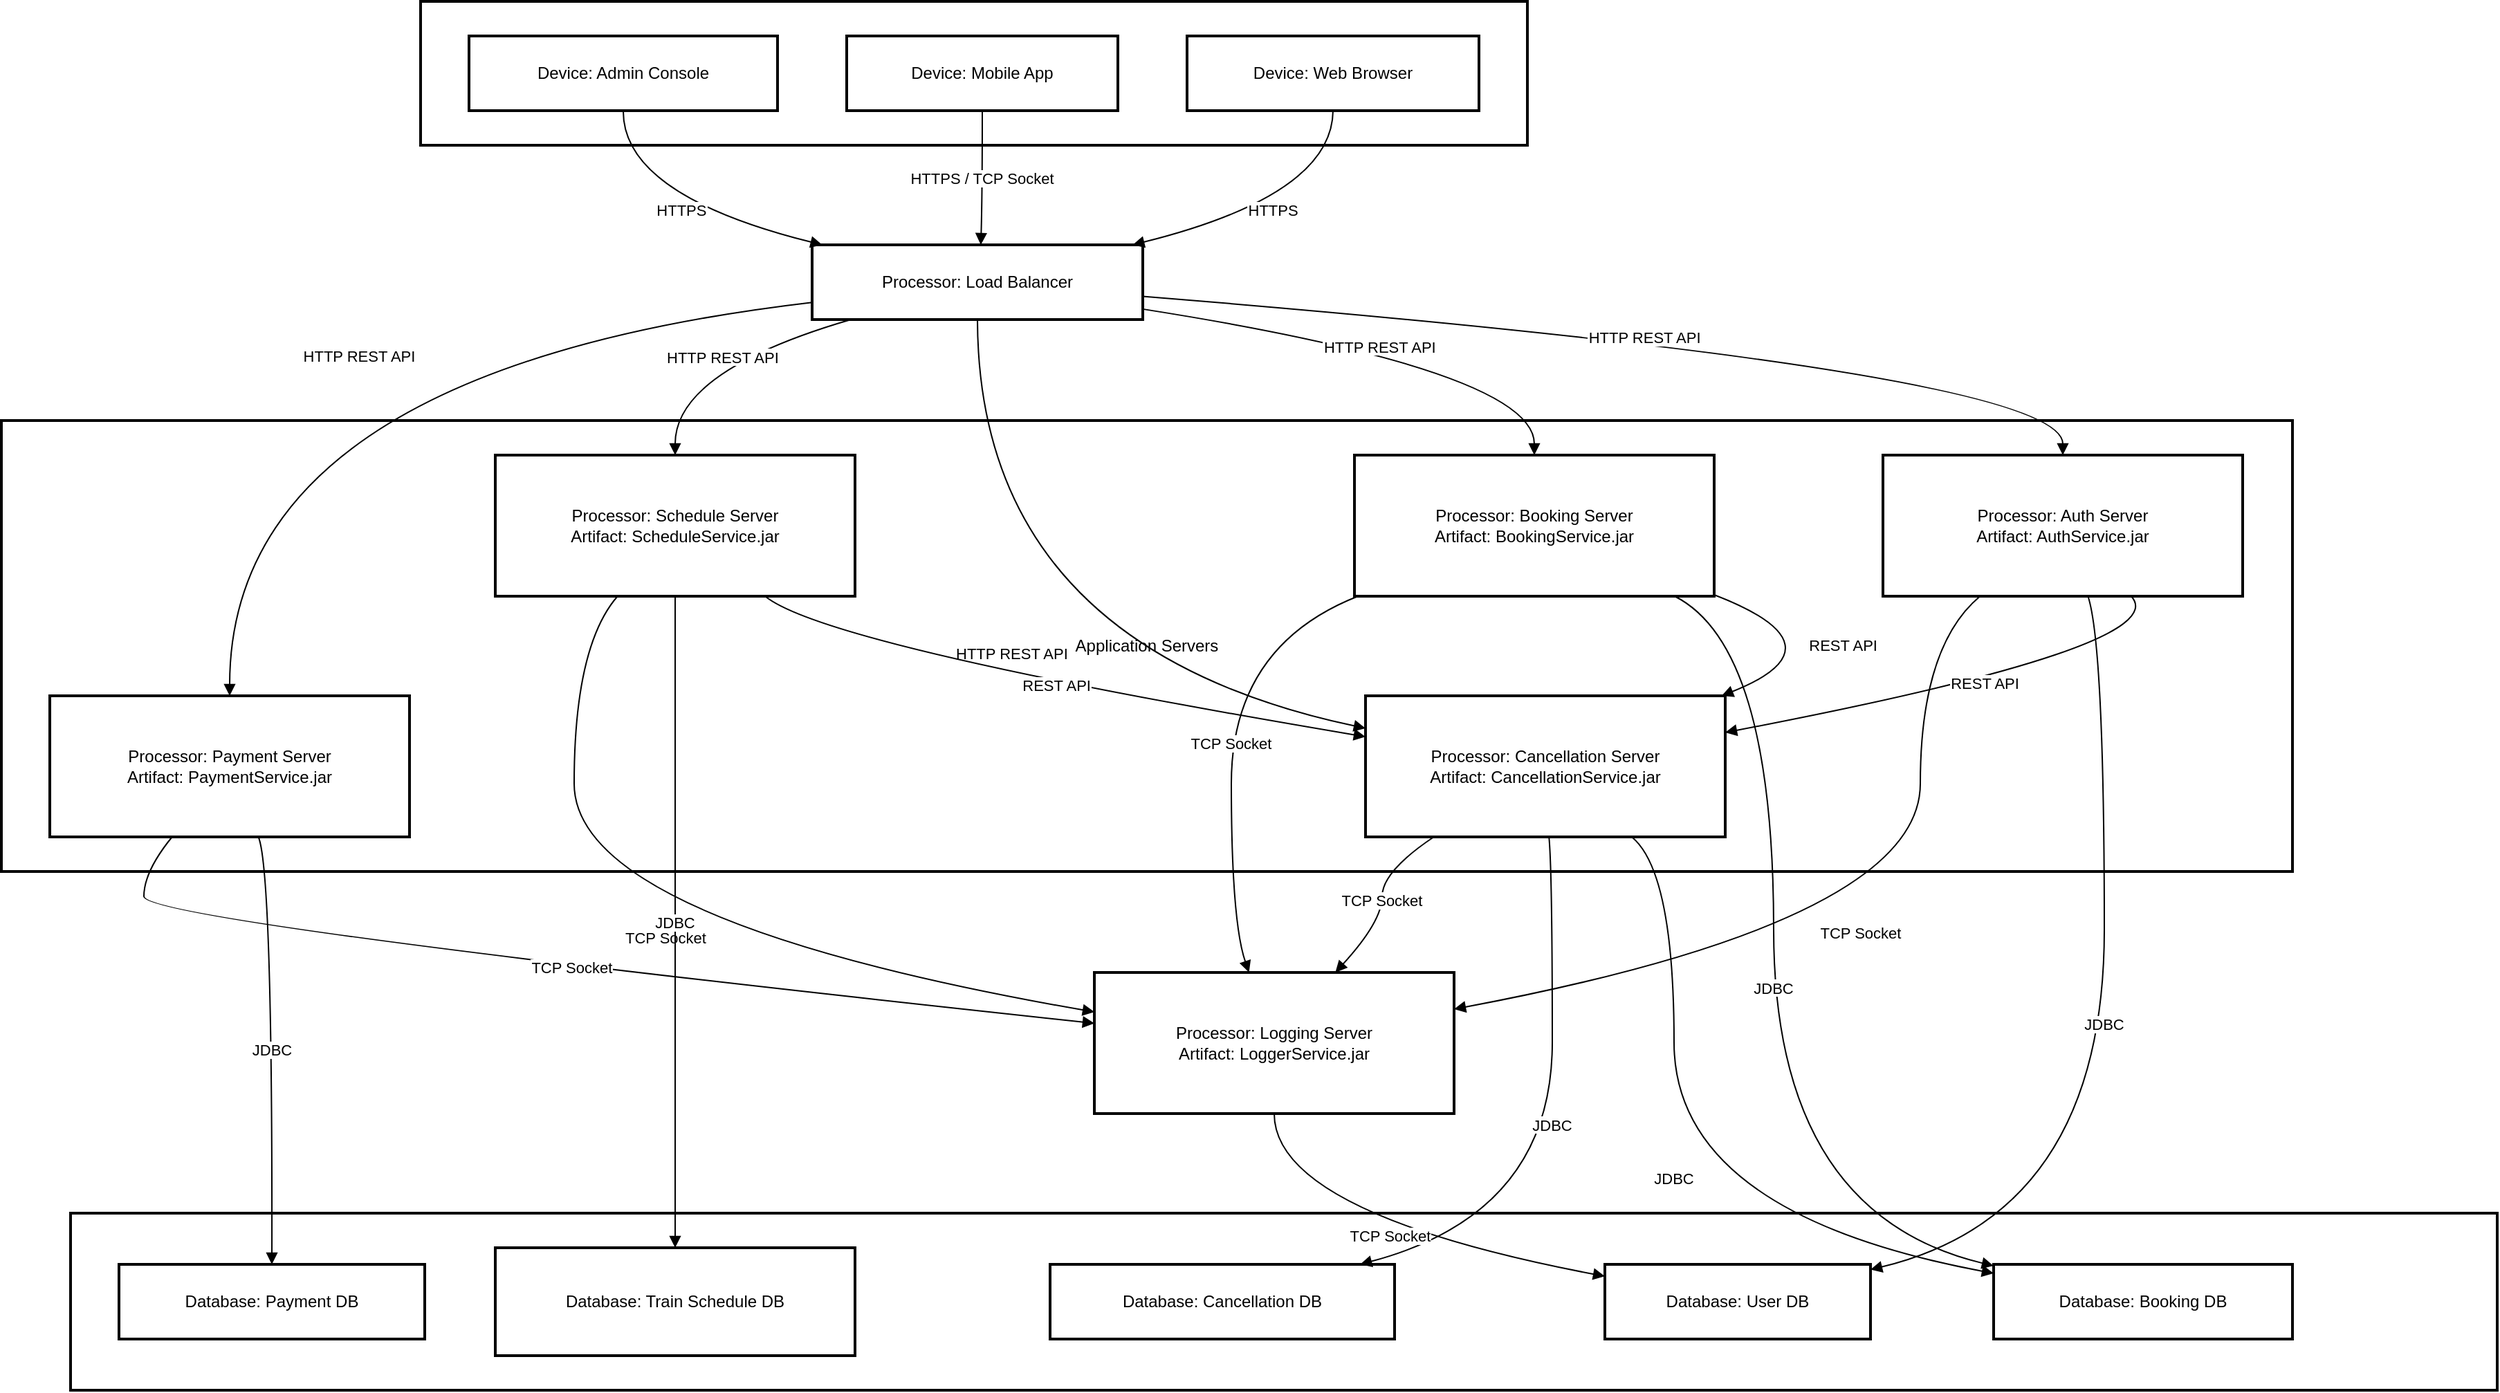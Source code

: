 <mxfile version="26.2.10">
  <diagram name="Page-1" id="qJXsmdjJy0EgPD_XHip0">
    <mxGraphModel dx="2550" dy="1264" grid="1" gridSize="10" guides="1" tooltips="1" connect="1" arrows="1" fold="1" page="1" pageScale="1" pageWidth="850" pageHeight="1100" math="0" shadow="0">
      <root>
        <mxCell id="0" />
        <mxCell id="1" parent="0" />
        <mxCell id="5-lK0yJ_A6rhtmikf1JD-1" value="Database Servers" style="whiteSpace=wrap;strokeWidth=2;" vertex="1" parent="1">
          <mxGeometry x="70" y="896" width="1754" height="128" as="geometry" />
        </mxCell>
        <mxCell id="5-lK0yJ_A6rhtmikf1JD-2" value="Application Servers" style="whiteSpace=wrap;strokeWidth=2;" vertex="1" parent="1">
          <mxGeometry x="20" y="323" width="1656" height="326" as="geometry" />
        </mxCell>
        <mxCell id="5-lK0yJ_A6rhtmikf1JD-3" value="Client: Clients" style="whiteSpace=wrap;strokeWidth=2;" vertex="1" parent="1">
          <mxGeometry x="323" y="20" width="800" height="104" as="geometry" />
        </mxCell>
        <mxCell id="5-lK0yJ_A6rhtmikf1JD-4" value="Device: Admin Console" style="whiteSpace=wrap;strokeWidth=2;" vertex="1" parent="1">
          <mxGeometry x="358" y="45" width="223" height="54" as="geometry" />
        </mxCell>
        <mxCell id="5-lK0yJ_A6rhtmikf1JD-5" value="Device: Mobile App" style="whiteSpace=wrap;strokeWidth=2;" vertex="1" parent="1">
          <mxGeometry x="631" y="45" width="196" height="54" as="geometry" />
        </mxCell>
        <mxCell id="5-lK0yJ_A6rhtmikf1JD-6" value="Device: Web Browser" style="whiteSpace=wrap;strokeWidth=2;" vertex="1" parent="1">
          <mxGeometry x="877" y="45" width="211" height="54" as="geometry" />
        </mxCell>
        <mxCell id="5-lK0yJ_A6rhtmikf1JD-7" value="Processor: Load Balancer" style="whiteSpace=wrap;strokeWidth=2;" vertex="1" parent="1">
          <mxGeometry x="606" y="196" width="239" height="54" as="geometry" />
        </mxCell>
        <mxCell id="5-lK0yJ_A6rhtmikf1JD-8" value="Processor: Payment Server&#xa;Artifact: PaymentService.jar" style="whiteSpace=wrap;strokeWidth=2;" vertex="1" parent="1">
          <mxGeometry x="55" y="522" width="260" height="102" as="geometry" />
        </mxCell>
        <mxCell id="5-lK0yJ_A6rhtmikf1JD-9" value="Processor: Schedule Server&#xa;Artifact: ScheduleService.jar" style="whiteSpace=wrap;strokeWidth=2;" vertex="1" parent="1">
          <mxGeometry x="377" y="348" width="260" height="102" as="geometry" />
        </mxCell>
        <mxCell id="5-lK0yJ_A6rhtmikf1JD-10" value="Processor: Cancellation Server&#xa;Artifact: CancellationService.jar" style="whiteSpace=wrap;strokeWidth=2;" vertex="1" parent="1">
          <mxGeometry x="1006" y="522" width="260" height="102" as="geometry" />
        </mxCell>
        <mxCell id="5-lK0yJ_A6rhtmikf1JD-11" value="Processor: Booking Server&#xa;Artifact: BookingService.jar" style="whiteSpace=wrap;strokeWidth=2;" vertex="1" parent="1">
          <mxGeometry x="998" y="348" width="260" height="102" as="geometry" />
        </mxCell>
        <mxCell id="5-lK0yJ_A6rhtmikf1JD-12" value="Processor: Auth Server&#xa;Artifact: AuthService.jar" style="whiteSpace=wrap;strokeWidth=2;" vertex="1" parent="1">
          <mxGeometry x="1380" y="348" width="260" height="102" as="geometry" />
        </mxCell>
        <mxCell id="5-lK0yJ_A6rhtmikf1JD-13" value="Processor: Logging Server&#xa;Artifact: LoggerService.jar" style="whiteSpace=wrap;strokeWidth=2;" vertex="1" parent="1">
          <mxGeometry x="810" y="722" width="260" height="102" as="geometry" />
        </mxCell>
        <mxCell id="5-lK0yJ_A6rhtmikf1JD-14" value="Database: Payment DB" style="whiteSpace=wrap;strokeWidth=2;" vertex="1" parent="1">
          <mxGeometry x="105" y="933" width="221" height="54" as="geometry" />
        </mxCell>
        <mxCell id="5-lK0yJ_A6rhtmikf1JD-15" value="Database: Train Schedule DB" style="whiteSpace=wrap;strokeWidth=2;" vertex="1" parent="1">
          <mxGeometry x="377" y="921" width="260" height="78" as="geometry" />
        </mxCell>
        <mxCell id="5-lK0yJ_A6rhtmikf1JD-16" value="Database: Cancellation DB" style="whiteSpace=wrap;strokeWidth=2;" vertex="1" parent="1">
          <mxGeometry x="778" y="933" width="249" height="54" as="geometry" />
        </mxCell>
        <mxCell id="5-lK0yJ_A6rhtmikf1JD-17" value="Database: Booking DB" style="whiteSpace=wrap;strokeWidth=2;" vertex="1" parent="1">
          <mxGeometry x="1460" y="933" width="216" height="54" as="geometry" />
        </mxCell>
        <mxCell id="5-lK0yJ_A6rhtmikf1JD-18" value="Database: User DB" style="whiteSpace=wrap;strokeWidth=2;" vertex="1" parent="1">
          <mxGeometry x="1179" y="933" width="192" height="54" as="geometry" />
        </mxCell>
        <mxCell id="5-lK0yJ_A6rhtmikf1JD-19" value="HTTPS" style="curved=1;startArrow=none;endArrow=block;exitX=0.5;exitY=1;entryX=0.04;entryY=0.01;rounded=0;" edge="1" parent="1" source="5-lK0yJ_A6rhtmikf1JD-4" target="5-lK0yJ_A6rhtmikf1JD-7">
          <mxGeometry relative="1" as="geometry">
            <Array as="points">
              <mxPoint x="469" y="160" />
            </Array>
          </mxGeometry>
        </mxCell>
        <mxCell id="5-lK0yJ_A6rhtmikf1JD-20" value="HTTPS / TCP Socket" style="curved=1;startArrow=none;endArrow=block;exitX=0.5;exitY=1;entryX=0.51;entryY=0.01;rounded=0;" edge="1" parent="1" source="5-lK0yJ_A6rhtmikf1JD-5" target="5-lK0yJ_A6rhtmikf1JD-7">
          <mxGeometry relative="1" as="geometry">
            <Array as="points">
              <mxPoint x="729" y="160" />
            </Array>
          </mxGeometry>
        </mxCell>
        <mxCell id="5-lK0yJ_A6rhtmikf1JD-21" value="HTTPS" style="curved=1;startArrow=none;endArrow=block;exitX=0.5;exitY=1;entryX=0.96;entryY=0.01;rounded=0;" edge="1" parent="1" source="5-lK0yJ_A6rhtmikf1JD-6" target="5-lK0yJ_A6rhtmikf1JD-7">
          <mxGeometry relative="1" as="geometry">
            <Array as="points">
              <mxPoint x="982" y="160" />
            </Array>
          </mxGeometry>
        </mxCell>
        <mxCell id="5-lK0yJ_A6rhtmikf1JD-22" value="HTTP REST API" style="curved=1;startArrow=none;endArrow=block;exitX=0;exitY=0.77;entryX=0.5;entryY=0;rounded=0;" edge="1" parent="1" source="5-lK0yJ_A6rhtmikf1JD-7" target="5-lK0yJ_A6rhtmikf1JD-8">
          <mxGeometry relative="1" as="geometry">
            <Array as="points">
              <mxPoint x="185" y="287" />
            </Array>
          </mxGeometry>
        </mxCell>
        <mxCell id="5-lK0yJ_A6rhtmikf1JD-23" value="HTTP REST API" style="curved=1;startArrow=none;endArrow=block;exitX=0.11;exitY=1.01;entryX=0.5;entryY=0;rounded=0;" edge="1" parent="1" source="5-lK0yJ_A6rhtmikf1JD-7" target="5-lK0yJ_A6rhtmikf1JD-9">
          <mxGeometry relative="1" as="geometry">
            <Array as="points">
              <mxPoint x="507" y="287" />
            </Array>
          </mxGeometry>
        </mxCell>
        <mxCell id="5-lK0yJ_A6rhtmikf1JD-24" value="HTTP REST API" style="curved=1;startArrow=none;endArrow=block;exitX=0.5;exitY=1.01;entryX=0;entryY=0.23;rounded=0;" edge="1" parent="1" source="5-lK0yJ_A6rhtmikf1JD-7" target="5-lK0yJ_A6rhtmikf1JD-10">
          <mxGeometry relative="1" as="geometry">
            <Array as="points">
              <mxPoint x="726" y="486" />
            </Array>
          </mxGeometry>
        </mxCell>
        <mxCell id="5-lK0yJ_A6rhtmikf1JD-25" value="HTTP REST API" style="curved=1;startArrow=none;endArrow=block;exitX=1;exitY=0.86;entryX=0.5;entryY=0;rounded=0;" edge="1" parent="1" source="5-lK0yJ_A6rhtmikf1JD-7" target="5-lK0yJ_A6rhtmikf1JD-11">
          <mxGeometry relative="1" as="geometry">
            <Array as="points">
              <mxPoint x="1128" y="287" />
            </Array>
          </mxGeometry>
        </mxCell>
        <mxCell id="5-lK0yJ_A6rhtmikf1JD-26" value="HTTP REST API" style="curved=1;startArrow=none;endArrow=block;exitX=1;exitY=0.69;entryX=0.5;entryY=0;rounded=0;" edge="1" parent="1" source="5-lK0yJ_A6rhtmikf1JD-7" target="5-lK0yJ_A6rhtmikf1JD-12">
          <mxGeometry relative="1" as="geometry">
            <Array as="points">
              <mxPoint x="1510" y="287" />
            </Array>
          </mxGeometry>
        </mxCell>
        <mxCell id="5-lK0yJ_A6rhtmikf1JD-27" value="TCP Socket" style="curved=1;startArrow=none;endArrow=block;exitX=0.34;exitY=1;entryX=0;entryY=0.36;rounded=0;" edge="1" parent="1" source="5-lK0yJ_A6rhtmikf1JD-8" target="5-lK0yJ_A6rhtmikf1JD-13">
          <mxGeometry relative="1" as="geometry">
            <Array as="points">
              <mxPoint x="123" y="649" />
              <mxPoint x="123" y="685" />
            </Array>
          </mxGeometry>
        </mxCell>
        <mxCell id="5-lK0yJ_A6rhtmikf1JD-28" value="TCP Socket" style="curved=1;startArrow=none;endArrow=block;exitX=0.34;exitY=1;entryX=0;entryY=0.28;rounded=0;" edge="1" parent="1" source="5-lK0yJ_A6rhtmikf1JD-9" target="5-lK0yJ_A6rhtmikf1JD-13">
          <mxGeometry relative="1" as="geometry">
            <Array as="points">
              <mxPoint x="434" y="486" />
              <mxPoint x="434" y="685" />
            </Array>
          </mxGeometry>
        </mxCell>
        <mxCell id="5-lK0yJ_A6rhtmikf1JD-29" value="TCP Socket" style="curved=1;startArrow=none;endArrow=block;exitX=0.19;exitY=1;entryX=0.67;entryY=0;rounded=0;" edge="1" parent="1" source="5-lK0yJ_A6rhtmikf1JD-10" target="5-lK0yJ_A6rhtmikf1JD-13">
          <mxGeometry relative="1" as="geometry">
            <Array as="points">
              <mxPoint x="1018" y="649" />
              <mxPoint x="1018" y="685" />
            </Array>
          </mxGeometry>
        </mxCell>
        <mxCell id="5-lK0yJ_A6rhtmikf1JD-30" value="TCP Socket" style="curved=1;startArrow=none;endArrow=block;exitX=0.01;exitY=1;entryX=0.43;entryY=0;rounded=0;" edge="1" parent="1" source="5-lK0yJ_A6rhtmikf1JD-11" target="5-lK0yJ_A6rhtmikf1JD-13">
          <mxGeometry relative="1" as="geometry">
            <Array as="points">
              <mxPoint x="909" y="486" />
              <mxPoint x="909" y="685" />
            </Array>
          </mxGeometry>
        </mxCell>
        <mxCell id="5-lK0yJ_A6rhtmikf1JD-31" value="TCP Socket" style="curved=1;startArrow=none;endArrow=block;exitX=0.27;exitY=1;entryX=1;entryY=0.26;rounded=0;" edge="1" parent="1" source="5-lK0yJ_A6rhtmikf1JD-12" target="5-lK0yJ_A6rhtmikf1JD-13">
          <mxGeometry relative="1" as="geometry">
            <Array as="points">
              <mxPoint x="1407" y="486" />
              <mxPoint x="1407" y="685" />
            </Array>
          </mxGeometry>
        </mxCell>
        <mxCell id="5-lK0yJ_A6rhtmikf1JD-32" value="JDBC" style="curved=1;startArrow=none;endArrow=block;exitX=0.58;exitY=1;entryX=0.5;entryY=0;rounded=0;" edge="1" parent="1" source="5-lK0yJ_A6rhtmikf1JD-8" target="5-lK0yJ_A6rhtmikf1JD-14">
          <mxGeometry relative="1" as="geometry">
            <Array as="points">
              <mxPoint x="216" y="649" />
            </Array>
          </mxGeometry>
        </mxCell>
        <mxCell id="5-lK0yJ_A6rhtmikf1JD-33" value="JDBC" style="curved=1;startArrow=none;endArrow=block;exitX=0.5;exitY=1;entryX=0.5;entryY=0;rounded=0;" edge="1" parent="1" source="5-lK0yJ_A6rhtmikf1JD-9" target="5-lK0yJ_A6rhtmikf1JD-15">
          <mxGeometry relative="1" as="geometry">
            <Array as="points" />
          </mxGeometry>
        </mxCell>
        <mxCell id="5-lK0yJ_A6rhtmikf1JD-34" value="JDBC" style="curved=1;startArrow=none;endArrow=block;exitX=0.51;exitY=1;entryX=0.9;entryY=0;rounded=0;" edge="1" parent="1" source="5-lK0yJ_A6rhtmikf1JD-10" target="5-lK0yJ_A6rhtmikf1JD-16">
          <mxGeometry relative="1" as="geometry">
            <Array as="points">
              <mxPoint x="1141" y="649" />
              <mxPoint x="1141" y="896" />
            </Array>
          </mxGeometry>
        </mxCell>
        <mxCell id="5-lK0yJ_A6rhtmikf1JD-35" value="JDBC" style="curved=1;startArrow=none;endArrow=block;exitX=0.89;exitY=1;entryX=0;entryY=0.02;rounded=0;" edge="1" parent="1" source="5-lK0yJ_A6rhtmikf1JD-11" target="5-lK0yJ_A6rhtmikf1JD-17">
          <mxGeometry relative="1" as="geometry">
            <Array as="points">
              <mxPoint x="1301" y="486" />
              <mxPoint x="1301" y="896" />
            </Array>
          </mxGeometry>
        </mxCell>
        <mxCell id="5-lK0yJ_A6rhtmikf1JD-36" value="JDBC" style="curved=1;startArrow=none;endArrow=block;exitX=0.57;exitY=1;entryX=1;entryY=0.07;rounded=0;" edge="1" parent="1" source="5-lK0yJ_A6rhtmikf1JD-12" target="5-lK0yJ_A6rhtmikf1JD-18">
          <mxGeometry relative="1" as="geometry">
            <Array as="points">
              <mxPoint x="1540" y="486" />
              <mxPoint x="1540" y="896" />
            </Array>
          </mxGeometry>
        </mxCell>
        <mxCell id="5-lK0yJ_A6rhtmikf1JD-37" value="TCP Socket" style="curved=1;startArrow=none;endArrow=block;exitX=0.5;exitY=1;entryX=0;entryY=0.16;rounded=0;" edge="1" parent="1" source="5-lK0yJ_A6rhtmikf1JD-13" target="5-lK0yJ_A6rhtmikf1JD-18">
          <mxGeometry relative="1" as="geometry">
            <Array as="points">
              <mxPoint x="940" y="896" />
            </Array>
          </mxGeometry>
        </mxCell>
        <mxCell id="5-lK0yJ_A6rhtmikf1JD-38" value="REST API" style="curved=1;startArrow=none;endArrow=block;exitX=0.75;exitY=1;entryX=0;entryY=0.29;rounded=0;" edge="1" parent="1" source="5-lK0yJ_A6rhtmikf1JD-9" target="5-lK0yJ_A6rhtmikf1JD-10">
          <mxGeometry relative="1" as="geometry">
            <Array as="points">
              <mxPoint x="616" y="486" />
            </Array>
          </mxGeometry>
        </mxCell>
        <mxCell id="5-lK0yJ_A6rhtmikf1JD-39" value="REST API" style="curved=1;startArrow=none;endArrow=block;exitX=0.69;exitY=1;entryX=1;entryY=0.26;rounded=0;" edge="1" parent="1" source="5-lK0yJ_A6rhtmikf1JD-12" target="5-lK0yJ_A6rhtmikf1JD-10">
          <mxGeometry relative="1" as="geometry">
            <Array as="points">
              <mxPoint x="1593" y="486" />
            </Array>
          </mxGeometry>
        </mxCell>
        <mxCell id="5-lK0yJ_A6rhtmikf1JD-40" value="REST API" style="curved=1;startArrow=none;endArrow=block;exitX=1;exitY=0.99;entryX=0.99;entryY=0;rounded=0;" edge="1" parent="1" source="5-lK0yJ_A6rhtmikf1JD-11" target="5-lK0yJ_A6rhtmikf1JD-10">
          <mxGeometry relative="1" as="geometry">
            <Array as="points">
              <mxPoint x="1354" y="486" />
            </Array>
          </mxGeometry>
        </mxCell>
        <mxCell id="5-lK0yJ_A6rhtmikf1JD-41" value="JDBC" style="curved=1;startArrow=none;endArrow=block;exitX=0.74;exitY=1;entryX=0;entryY=0.12;rounded=0;" edge="1" parent="1" source="5-lK0yJ_A6rhtmikf1JD-10" target="5-lK0yJ_A6rhtmikf1JD-17">
          <mxGeometry relative="1" as="geometry">
            <Array as="points">
              <mxPoint x="1229" y="649" />
              <mxPoint x="1229" y="896" />
            </Array>
          </mxGeometry>
        </mxCell>
      </root>
    </mxGraphModel>
  </diagram>
</mxfile>
